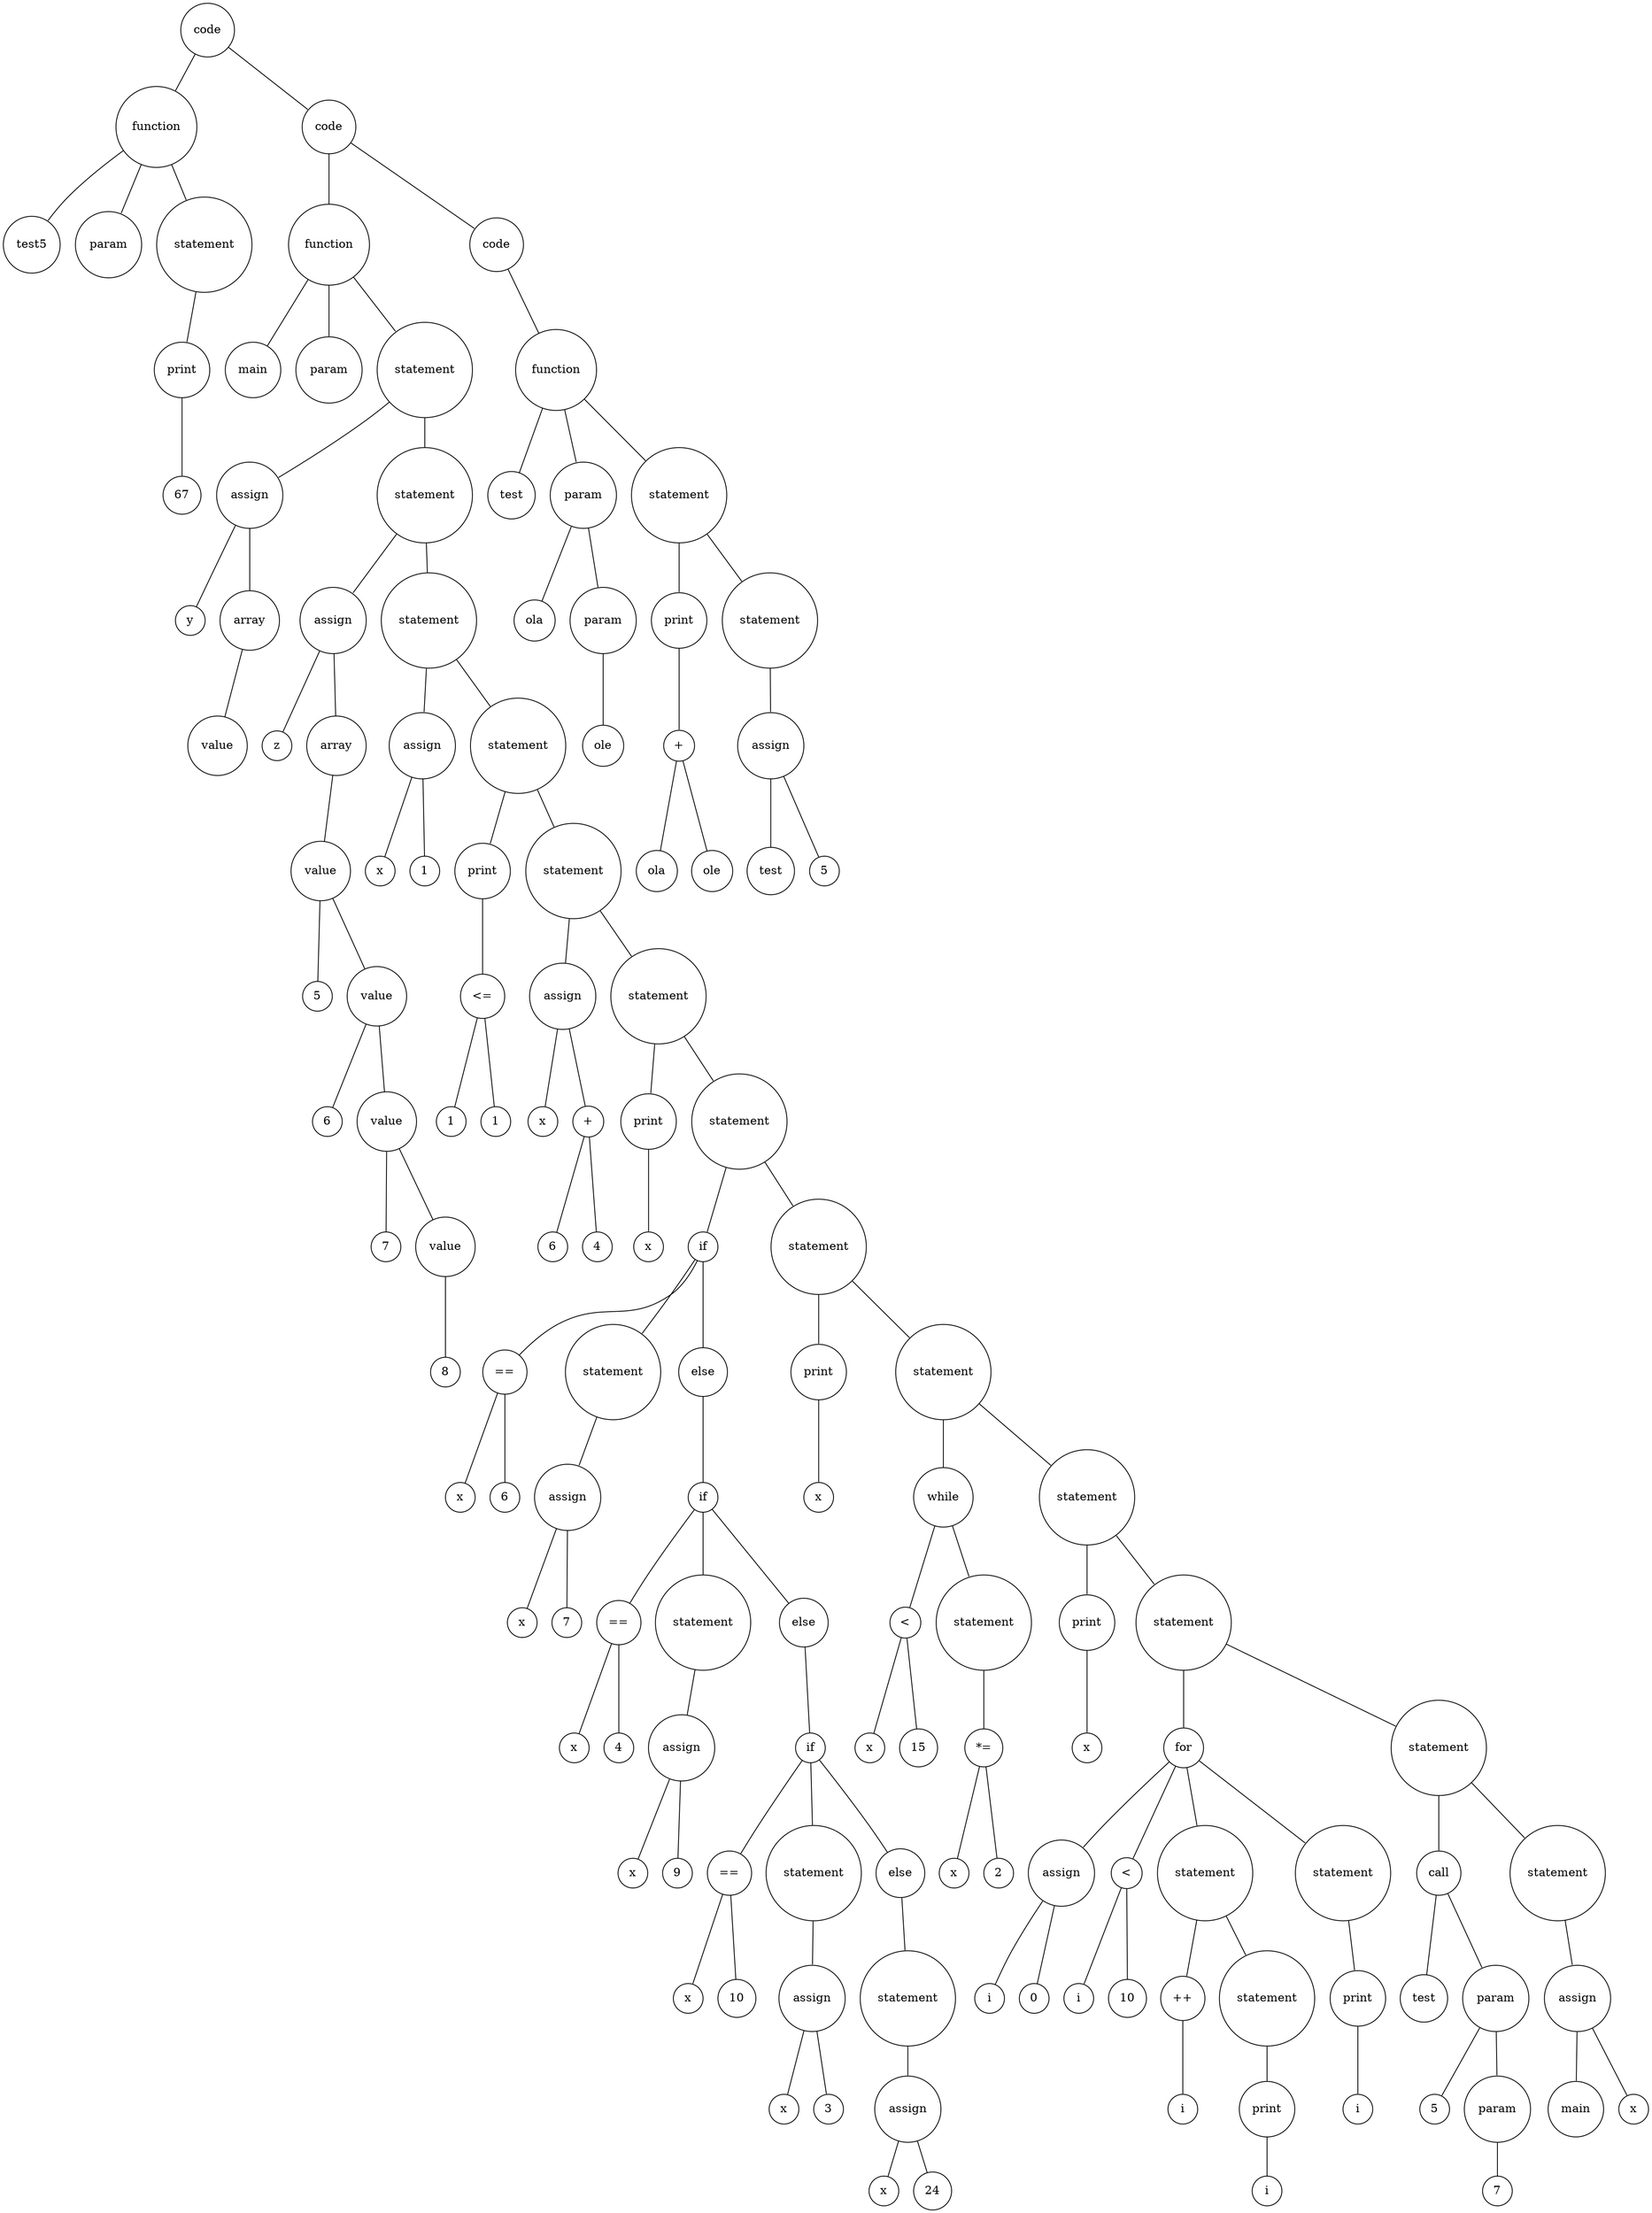 digraph {
	node [shape=circle]
	"22e2a24e-b9b1-4a10-9e2d-baccf67312e2" [label=code]
	"dd7349de-8fba-4ce5-a94b-16984efe1870" [label=function]
	"ebb73287-11e5-48c3-b0cc-904e7b837b0e" [label=test5]
	"dd7349de-8fba-4ce5-a94b-16984efe1870" -> "ebb73287-11e5-48c3-b0cc-904e7b837b0e" [arrowsize=0]
	"63e60ec3-69e7-4801-8ba3-90a0fd7765ee" [label=param]
	"dd7349de-8fba-4ce5-a94b-16984efe1870" -> "63e60ec3-69e7-4801-8ba3-90a0fd7765ee" [arrowsize=0]
	"396d4fab-1a40-42a3-8dd6-c91c39747061" [label=statement]
	"e1eb1b18-e833-41a6-8f2a-841316104203" [label=print]
	"982e8417-9cc0-42ca-b963-60b83b95bd0f" [label=67]
	"e1eb1b18-e833-41a6-8f2a-841316104203" -> "982e8417-9cc0-42ca-b963-60b83b95bd0f" [arrowsize=0]
	"396d4fab-1a40-42a3-8dd6-c91c39747061" -> "e1eb1b18-e833-41a6-8f2a-841316104203" [arrowsize=0]
	"dd7349de-8fba-4ce5-a94b-16984efe1870" -> "396d4fab-1a40-42a3-8dd6-c91c39747061" [arrowsize=0]
	"22e2a24e-b9b1-4a10-9e2d-baccf67312e2" -> "dd7349de-8fba-4ce5-a94b-16984efe1870" [arrowsize=0]
	"4e01a79f-ccb0-426f-a1fc-4b9f31a6343c" [label=code]
	"d6bf5593-bfb3-4c63-a895-63d9d68f43b5" [label=function]
	"5d438d86-0eae-494b-b783-522f20b5f213" [label=main]
	"d6bf5593-bfb3-4c63-a895-63d9d68f43b5" -> "5d438d86-0eae-494b-b783-522f20b5f213" [arrowsize=0]
	"4f8cc9f5-9964-42a8-9683-c5f02b9cda1d" [label=param]
	"d6bf5593-bfb3-4c63-a895-63d9d68f43b5" -> "4f8cc9f5-9964-42a8-9683-c5f02b9cda1d" [arrowsize=0]
	"6c4a0508-10fe-45b2-bbaa-80cd9a5e9452" [label=statement]
	"f94fbd86-383f-415e-bdf0-6ad10aa8009c" [label=assign]
	"89588057-89ab-48c9-ae36-d35ff9e5e6a1" [label=y]
	"f94fbd86-383f-415e-bdf0-6ad10aa8009c" -> "89588057-89ab-48c9-ae36-d35ff9e5e6a1" [arrowsize=0]
	"5ee83c9c-4042-47aa-8338-15a052ce5e40" [label=array]
	"dc6e64d8-132a-4d75-b23e-99959efa60d1" [label=value]
	"5ee83c9c-4042-47aa-8338-15a052ce5e40" -> "dc6e64d8-132a-4d75-b23e-99959efa60d1" [arrowsize=0]
	"f94fbd86-383f-415e-bdf0-6ad10aa8009c" -> "5ee83c9c-4042-47aa-8338-15a052ce5e40" [arrowsize=0]
	"6c4a0508-10fe-45b2-bbaa-80cd9a5e9452" -> "f94fbd86-383f-415e-bdf0-6ad10aa8009c" [arrowsize=0]
	"a447108d-bc70-43f2-a399-20e6af3945cf" [label=statement]
	"c7d15f13-3496-41d4-bd22-3ff1cc8b22bb" [label=assign]
	"523dcc35-d599-4da3-bdb3-c680a4ff3ba0" [label=z]
	"c7d15f13-3496-41d4-bd22-3ff1cc8b22bb" -> "523dcc35-d599-4da3-bdb3-c680a4ff3ba0" [arrowsize=0]
	"be7095f7-310f-493e-8924-d3be16ca144c" [label=array]
	"153d43c8-f38b-446e-93ee-5ee72f3fc59e" [label=value]
	"d1072034-2be2-4486-9a20-6d69bb8d30d2" [label=5]
	"153d43c8-f38b-446e-93ee-5ee72f3fc59e" -> "d1072034-2be2-4486-9a20-6d69bb8d30d2" [arrowsize=0]
	"eb441f5a-8203-4223-a8ca-5db48a3fd3df" [label=value]
	"2f645410-9f55-4506-b733-a83124698803" [label=6]
	"eb441f5a-8203-4223-a8ca-5db48a3fd3df" -> "2f645410-9f55-4506-b733-a83124698803" [arrowsize=0]
	"8ceb821f-64d4-4411-96cc-2bc0a010af8c" [label=value]
	"57250934-ac72-4559-a0ec-361ddff7359f" [label=7]
	"8ceb821f-64d4-4411-96cc-2bc0a010af8c" -> "57250934-ac72-4559-a0ec-361ddff7359f" [arrowsize=0]
	"6a68fe16-5312-4792-ba49-368d02b41890" [label=value]
	"b8b17163-a2d0-4729-9d49-ed3d6ba25c44" [label=8]
	"6a68fe16-5312-4792-ba49-368d02b41890" -> "b8b17163-a2d0-4729-9d49-ed3d6ba25c44" [arrowsize=0]
	"8ceb821f-64d4-4411-96cc-2bc0a010af8c" -> "6a68fe16-5312-4792-ba49-368d02b41890" [arrowsize=0]
	"eb441f5a-8203-4223-a8ca-5db48a3fd3df" -> "8ceb821f-64d4-4411-96cc-2bc0a010af8c" [arrowsize=0]
	"153d43c8-f38b-446e-93ee-5ee72f3fc59e" -> "eb441f5a-8203-4223-a8ca-5db48a3fd3df" [arrowsize=0]
	"be7095f7-310f-493e-8924-d3be16ca144c" -> "153d43c8-f38b-446e-93ee-5ee72f3fc59e" [arrowsize=0]
	"c7d15f13-3496-41d4-bd22-3ff1cc8b22bb" -> "be7095f7-310f-493e-8924-d3be16ca144c" [arrowsize=0]
	"a447108d-bc70-43f2-a399-20e6af3945cf" -> "c7d15f13-3496-41d4-bd22-3ff1cc8b22bb" [arrowsize=0]
	"91a06310-ffb2-4b8c-8c2a-4f6a3a7f08a3" [label=statement]
	"0a3964d8-bdb7-4e1d-ac91-8df3f925e1ca" [label=assign]
	"bf15027f-99c7-4db1-9c72-a63ffec9711e" [label=x]
	"0a3964d8-bdb7-4e1d-ac91-8df3f925e1ca" -> "bf15027f-99c7-4db1-9c72-a63ffec9711e" [arrowsize=0]
	"6ad0fc71-8950-46c3-85df-8abe6ddd1ca6" [label=1]
	"0a3964d8-bdb7-4e1d-ac91-8df3f925e1ca" -> "6ad0fc71-8950-46c3-85df-8abe6ddd1ca6" [arrowsize=0]
	"91a06310-ffb2-4b8c-8c2a-4f6a3a7f08a3" -> "0a3964d8-bdb7-4e1d-ac91-8df3f925e1ca" [arrowsize=0]
	"021610be-a836-4cc9-bb17-dbfb9159fb3b" [label=statement]
	"4a38230a-2028-4c40-ad08-ba599be0dc44" [label=print]
	"105d66ad-3b72-4740-a10d-631025b633bd" [label="<="]
	"a7d2384d-137e-439f-ad8b-8a9d85af7840" [label=1]
	"105d66ad-3b72-4740-a10d-631025b633bd" -> "a7d2384d-137e-439f-ad8b-8a9d85af7840" [arrowsize=0]
	"07d8ec38-3c0a-4b29-8eb8-c63e3012d92c" [label=1]
	"105d66ad-3b72-4740-a10d-631025b633bd" -> "07d8ec38-3c0a-4b29-8eb8-c63e3012d92c" [arrowsize=0]
	"4a38230a-2028-4c40-ad08-ba599be0dc44" -> "105d66ad-3b72-4740-a10d-631025b633bd" [arrowsize=0]
	"021610be-a836-4cc9-bb17-dbfb9159fb3b" -> "4a38230a-2028-4c40-ad08-ba599be0dc44" [arrowsize=0]
	"ab61f7af-fd10-46e4-8381-18eb873fbc3a" [label=statement]
	"1b6dd54c-0450-4013-a141-c1b978f74eca" [label=assign]
	"2af1653c-0121-453f-b928-f99e06f93363" [label=x]
	"1b6dd54c-0450-4013-a141-c1b978f74eca" -> "2af1653c-0121-453f-b928-f99e06f93363" [arrowsize=0]
	"f9623ae7-502c-4e80-a0d8-9a02f0a093da" [label="+"]
	"9aa125bd-456a-4d59-99fd-97a5ac200285" [label=6]
	"f9623ae7-502c-4e80-a0d8-9a02f0a093da" -> "9aa125bd-456a-4d59-99fd-97a5ac200285" [arrowsize=0]
	"1b985e45-d6d5-4c27-a7b6-68161ab916d2" [label=4]
	"f9623ae7-502c-4e80-a0d8-9a02f0a093da" -> "1b985e45-d6d5-4c27-a7b6-68161ab916d2" [arrowsize=0]
	"1b6dd54c-0450-4013-a141-c1b978f74eca" -> "f9623ae7-502c-4e80-a0d8-9a02f0a093da" [arrowsize=0]
	"ab61f7af-fd10-46e4-8381-18eb873fbc3a" -> "1b6dd54c-0450-4013-a141-c1b978f74eca" [arrowsize=0]
	"263760b3-8ac7-43ed-a80e-83d0a8ae65b5" [label=statement]
	"82e44e1e-87a3-455f-8aa8-261d574a7eb1" [label=print]
	"e812d11c-f124-443b-ac42-e5a63d9338cf" [label=x]
	"82e44e1e-87a3-455f-8aa8-261d574a7eb1" -> "e812d11c-f124-443b-ac42-e5a63d9338cf" [arrowsize=0]
	"263760b3-8ac7-43ed-a80e-83d0a8ae65b5" -> "82e44e1e-87a3-455f-8aa8-261d574a7eb1" [arrowsize=0]
	"bd624cc7-3a76-44e7-84b8-03051f3b41bc" [label=statement]
	"c8d52a52-a601-4429-ad62-36aa06b53b4e" [label=if]
	"6d30ac7f-c96d-4734-bfb2-a9b2be0ea4aa" [label="=="]
	"24ce69cb-7e63-4d0f-a9dd-44053d1ad5b6" [label=x]
	"6d30ac7f-c96d-4734-bfb2-a9b2be0ea4aa" -> "24ce69cb-7e63-4d0f-a9dd-44053d1ad5b6" [arrowsize=0]
	"688d9cde-c007-4ac8-9c65-eaf8c2e6616a" [label=6]
	"6d30ac7f-c96d-4734-bfb2-a9b2be0ea4aa" -> "688d9cde-c007-4ac8-9c65-eaf8c2e6616a" [arrowsize=0]
	"c8d52a52-a601-4429-ad62-36aa06b53b4e" -> "6d30ac7f-c96d-4734-bfb2-a9b2be0ea4aa" [arrowsize=0]
	"c0b6ea93-eefa-47d9-8766-5aa94d949535" [label=statement]
	"1b9acca7-4c13-4aac-b2de-34789c4199cd" [label=assign]
	"863ecf24-4bed-4b30-8f79-e85a3ab8e2b6" [label=x]
	"1b9acca7-4c13-4aac-b2de-34789c4199cd" -> "863ecf24-4bed-4b30-8f79-e85a3ab8e2b6" [arrowsize=0]
	"6db8b900-e47e-46bc-9838-595f121f4081" [label=7]
	"1b9acca7-4c13-4aac-b2de-34789c4199cd" -> "6db8b900-e47e-46bc-9838-595f121f4081" [arrowsize=0]
	"c0b6ea93-eefa-47d9-8766-5aa94d949535" -> "1b9acca7-4c13-4aac-b2de-34789c4199cd" [arrowsize=0]
	"c8d52a52-a601-4429-ad62-36aa06b53b4e" -> "c0b6ea93-eefa-47d9-8766-5aa94d949535" [arrowsize=0]
	"0e0dcf3d-13e0-43d8-a3a6-886d394450bb" [label=else]
	"bb88ce5c-1219-4b05-8c26-b64532f2a744" [label=if]
	"f7d0f8b9-19a9-474a-8c41-423c75e42736" [label="=="]
	"c44df2a9-442c-491c-8097-d6df248d3e59" [label=x]
	"f7d0f8b9-19a9-474a-8c41-423c75e42736" -> "c44df2a9-442c-491c-8097-d6df248d3e59" [arrowsize=0]
	"e7b3ba90-921b-4a7f-bd42-13440e9c16ed" [label=4]
	"f7d0f8b9-19a9-474a-8c41-423c75e42736" -> "e7b3ba90-921b-4a7f-bd42-13440e9c16ed" [arrowsize=0]
	"bb88ce5c-1219-4b05-8c26-b64532f2a744" -> "f7d0f8b9-19a9-474a-8c41-423c75e42736" [arrowsize=0]
	"ac282b3d-0c5b-45c9-91da-8b078ff390c6" [label=statement]
	"f64c972e-4e17-4077-9694-79a42926efa2" [label=assign]
	"b2abbe28-9a88-498c-b9f8-cb8a56e2f865" [label=x]
	"f64c972e-4e17-4077-9694-79a42926efa2" -> "b2abbe28-9a88-498c-b9f8-cb8a56e2f865" [arrowsize=0]
	"78534e0c-1c2b-411c-84b4-25a85b1a0070" [label=9]
	"f64c972e-4e17-4077-9694-79a42926efa2" -> "78534e0c-1c2b-411c-84b4-25a85b1a0070" [arrowsize=0]
	"ac282b3d-0c5b-45c9-91da-8b078ff390c6" -> "f64c972e-4e17-4077-9694-79a42926efa2" [arrowsize=0]
	"bb88ce5c-1219-4b05-8c26-b64532f2a744" -> "ac282b3d-0c5b-45c9-91da-8b078ff390c6" [arrowsize=0]
	"c0a8a12b-1c92-4b70-81d3-a7b92aaad5f5" [label=else]
	"28265e58-d8b3-4f14-8b36-ba6f627f244e" [label=if]
	"e1b72b1e-fd1f-40ca-a07c-62de0b404168" [label="=="]
	"6f1c34ac-c60a-403b-9f8e-48dfa0a8c27a" [label=x]
	"e1b72b1e-fd1f-40ca-a07c-62de0b404168" -> "6f1c34ac-c60a-403b-9f8e-48dfa0a8c27a" [arrowsize=0]
	"ec52e15b-8780-4769-bbd1-195bc27ece45" [label=10]
	"e1b72b1e-fd1f-40ca-a07c-62de0b404168" -> "ec52e15b-8780-4769-bbd1-195bc27ece45" [arrowsize=0]
	"28265e58-d8b3-4f14-8b36-ba6f627f244e" -> "e1b72b1e-fd1f-40ca-a07c-62de0b404168" [arrowsize=0]
	"252f1086-1778-462c-8e2d-44d856309634" [label=statement]
	"b542c2de-dcb5-46f2-81ad-0bf5f388827c" [label=assign]
	"869eb19c-e6bb-4788-8863-81d0daba96b7" [label=x]
	"b542c2de-dcb5-46f2-81ad-0bf5f388827c" -> "869eb19c-e6bb-4788-8863-81d0daba96b7" [arrowsize=0]
	"e325fb3f-fee4-4223-8db0-eb16bcd0f792" [label=3]
	"b542c2de-dcb5-46f2-81ad-0bf5f388827c" -> "e325fb3f-fee4-4223-8db0-eb16bcd0f792" [arrowsize=0]
	"252f1086-1778-462c-8e2d-44d856309634" -> "b542c2de-dcb5-46f2-81ad-0bf5f388827c" [arrowsize=0]
	"28265e58-d8b3-4f14-8b36-ba6f627f244e" -> "252f1086-1778-462c-8e2d-44d856309634" [arrowsize=0]
	"d22b94ca-cbc8-4b10-8edb-356888eec6a3" [label=else]
	"94ef528b-b376-40cb-9918-7c99dc62d034" [label=statement]
	"4df287a7-c0eb-4998-8351-49d4a8295055" [label=assign]
	"e46264d2-f4e9-4b33-998b-65ffd625f636" [label=x]
	"4df287a7-c0eb-4998-8351-49d4a8295055" -> "e46264d2-f4e9-4b33-998b-65ffd625f636" [arrowsize=0]
	"acd87660-2916-4db9-8d1b-d11ce1be86e6" [label=24]
	"4df287a7-c0eb-4998-8351-49d4a8295055" -> "acd87660-2916-4db9-8d1b-d11ce1be86e6" [arrowsize=0]
	"94ef528b-b376-40cb-9918-7c99dc62d034" -> "4df287a7-c0eb-4998-8351-49d4a8295055" [arrowsize=0]
	"d22b94ca-cbc8-4b10-8edb-356888eec6a3" -> "94ef528b-b376-40cb-9918-7c99dc62d034" [arrowsize=0]
	"28265e58-d8b3-4f14-8b36-ba6f627f244e" -> "d22b94ca-cbc8-4b10-8edb-356888eec6a3" [arrowsize=0]
	"c0a8a12b-1c92-4b70-81d3-a7b92aaad5f5" -> "28265e58-d8b3-4f14-8b36-ba6f627f244e" [arrowsize=0]
	"bb88ce5c-1219-4b05-8c26-b64532f2a744" -> "c0a8a12b-1c92-4b70-81d3-a7b92aaad5f5" [arrowsize=0]
	"0e0dcf3d-13e0-43d8-a3a6-886d394450bb" -> "bb88ce5c-1219-4b05-8c26-b64532f2a744" [arrowsize=0]
	"c8d52a52-a601-4429-ad62-36aa06b53b4e" -> "0e0dcf3d-13e0-43d8-a3a6-886d394450bb" [arrowsize=0]
	"bd624cc7-3a76-44e7-84b8-03051f3b41bc" -> "c8d52a52-a601-4429-ad62-36aa06b53b4e" [arrowsize=0]
	"e0275bcb-533c-48a9-b4c7-9fbb1c378a06" [label=statement]
	"57af3568-e6f3-45d5-bc41-2adf5601111a" [label=print]
	"f153d215-79ca-49b5-8d72-fe1e2f59307a" [label=x]
	"57af3568-e6f3-45d5-bc41-2adf5601111a" -> "f153d215-79ca-49b5-8d72-fe1e2f59307a" [arrowsize=0]
	"e0275bcb-533c-48a9-b4c7-9fbb1c378a06" -> "57af3568-e6f3-45d5-bc41-2adf5601111a" [arrowsize=0]
	"4aa367d3-57ec-4880-86ca-3cadab356951" [label=statement]
	"6c2e445b-7c10-4197-b56d-c103d95e985f" [label=while]
	"30745030-9f3e-4b2f-9226-eb343c7057c4" [label="<"]
	"22610028-be70-44d4-b354-9755280bdebf" [label=x]
	"30745030-9f3e-4b2f-9226-eb343c7057c4" -> "22610028-be70-44d4-b354-9755280bdebf" [arrowsize=0]
	"a3c7e755-33be-41a5-a90b-a093ed90a6b8" [label=15]
	"30745030-9f3e-4b2f-9226-eb343c7057c4" -> "a3c7e755-33be-41a5-a90b-a093ed90a6b8" [arrowsize=0]
	"6c2e445b-7c10-4197-b56d-c103d95e985f" -> "30745030-9f3e-4b2f-9226-eb343c7057c4" [arrowsize=0]
	"baa11041-9b59-47a3-9cbd-c8b1f86ab35a" [label=statement]
	"ce16358a-6543-4522-b3b9-2cec0e6e4122" [label="*="]
	"09aee01a-14e6-4c60-aa67-98960bf50af4" [label=x]
	"ce16358a-6543-4522-b3b9-2cec0e6e4122" -> "09aee01a-14e6-4c60-aa67-98960bf50af4" [arrowsize=0]
	"e6d0887a-8e37-4fb8-9012-1374b1092670" [label=2]
	"ce16358a-6543-4522-b3b9-2cec0e6e4122" -> "e6d0887a-8e37-4fb8-9012-1374b1092670" [arrowsize=0]
	"baa11041-9b59-47a3-9cbd-c8b1f86ab35a" -> "ce16358a-6543-4522-b3b9-2cec0e6e4122" [arrowsize=0]
	"6c2e445b-7c10-4197-b56d-c103d95e985f" -> "baa11041-9b59-47a3-9cbd-c8b1f86ab35a" [arrowsize=0]
	"4aa367d3-57ec-4880-86ca-3cadab356951" -> "6c2e445b-7c10-4197-b56d-c103d95e985f" [arrowsize=0]
	"1645ef96-3004-4ded-a837-b9e58f107430" [label=statement]
	"7ee3cbc4-5319-4ed2-b735-fb160b753787" [label=print]
	"326a1225-ed32-4701-8d01-b8788f2d2113" [label=x]
	"7ee3cbc4-5319-4ed2-b735-fb160b753787" -> "326a1225-ed32-4701-8d01-b8788f2d2113" [arrowsize=0]
	"1645ef96-3004-4ded-a837-b9e58f107430" -> "7ee3cbc4-5319-4ed2-b735-fb160b753787" [arrowsize=0]
	"bd58b27a-1336-407b-b8ec-5ec27dc2f908" [label=statement]
	"4208acc9-43bd-4d82-bfe9-a8fda6dfb495" [label=for]
	"8011ff96-c739-447b-a8b3-a6fbe4fcfd17" [label=assign]
	"3732f007-72ce-433f-b877-1fde5df4bbd8" [label=i]
	"8011ff96-c739-447b-a8b3-a6fbe4fcfd17" -> "3732f007-72ce-433f-b877-1fde5df4bbd8" [arrowsize=0]
	"d2c2a50e-1d96-4b88-93d2-7dfe36a448b0" [label=0]
	"8011ff96-c739-447b-a8b3-a6fbe4fcfd17" -> "d2c2a50e-1d96-4b88-93d2-7dfe36a448b0" [arrowsize=0]
	"4208acc9-43bd-4d82-bfe9-a8fda6dfb495" -> "8011ff96-c739-447b-a8b3-a6fbe4fcfd17" [arrowsize=0]
	"ed41d75a-ef73-4644-a3da-f5e086e1c16e" [label="<"]
	"dd2d8434-518b-4993-b431-a4bf9e0fcad1" [label=i]
	"ed41d75a-ef73-4644-a3da-f5e086e1c16e" -> "dd2d8434-518b-4993-b431-a4bf9e0fcad1" [arrowsize=0]
	"4cb310ea-fb93-4270-a9dc-a526dcdff37c" [label=10]
	"ed41d75a-ef73-4644-a3da-f5e086e1c16e" -> "4cb310ea-fb93-4270-a9dc-a526dcdff37c" [arrowsize=0]
	"4208acc9-43bd-4d82-bfe9-a8fda6dfb495" -> "ed41d75a-ef73-4644-a3da-f5e086e1c16e" [arrowsize=0]
	"cb3db238-09e2-4d28-8597-37cd0fe16856" [label=statement]
	"1a0c2037-860b-4421-9e17-bbd5d756141d" [label="++"]
	"4a6cbbed-da6e-46f7-8734-a806c51b02f2" [label=i]
	"1a0c2037-860b-4421-9e17-bbd5d756141d" -> "4a6cbbed-da6e-46f7-8734-a806c51b02f2" [arrowsize=0]
	"cb3db238-09e2-4d28-8597-37cd0fe16856" -> "1a0c2037-860b-4421-9e17-bbd5d756141d" [arrowsize=0]
	"d7925292-9298-4278-a6f3-841286cf2ae3" [label=statement]
	"2b8521fe-7127-4c9a-bb08-98cfb4c355e5" [label=print]
	"ad7bfbfa-03e4-4552-bed3-e05e5e14655b" [label=i]
	"2b8521fe-7127-4c9a-bb08-98cfb4c355e5" -> "ad7bfbfa-03e4-4552-bed3-e05e5e14655b" [arrowsize=0]
	"d7925292-9298-4278-a6f3-841286cf2ae3" -> "2b8521fe-7127-4c9a-bb08-98cfb4c355e5" [arrowsize=0]
	"cb3db238-09e2-4d28-8597-37cd0fe16856" -> "d7925292-9298-4278-a6f3-841286cf2ae3" [arrowsize=0]
	"4208acc9-43bd-4d82-bfe9-a8fda6dfb495" -> "cb3db238-09e2-4d28-8597-37cd0fe16856" [arrowsize=0]
	"fca2cf59-7c1e-451c-b1da-a3fe1922ed59" [label=statement]
	"c94fc6c8-6d3e-4cbf-a218-80edfd63e26f" [label=print]
	"59ae6447-6efb-441d-97e5-096c8bb251f7" [label=i]
	"c94fc6c8-6d3e-4cbf-a218-80edfd63e26f" -> "59ae6447-6efb-441d-97e5-096c8bb251f7" [arrowsize=0]
	"fca2cf59-7c1e-451c-b1da-a3fe1922ed59" -> "c94fc6c8-6d3e-4cbf-a218-80edfd63e26f" [arrowsize=0]
	"4208acc9-43bd-4d82-bfe9-a8fda6dfb495" -> "fca2cf59-7c1e-451c-b1da-a3fe1922ed59" [arrowsize=0]
	"bd58b27a-1336-407b-b8ec-5ec27dc2f908" -> "4208acc9-43bd-4d82-bfe9-a8fda6dfb495" [arrowsize=0]
	"0f3375af-48d8-42a0-8206-a6d6ba430485" [label=statement]
	"4101c021-0160-48e7-8814-edf49fa8a77c" [label=call]
	"a603bf52-4b94-4ada-a645-e0cf88e6cfb5" [label=test]
	"4101c021-0160-48e7-8814-edf49fa8a77c" -> "a603bf52-4b94-4ada-a645-e0cf88e6cfb5" [arrowsize=0]
	"539d2e20-5349-4333-96e3-736cfbaaa136" [label=param]
	"3437a04d-259f-48f9-87b2-3012b8babd29" [label=5]
	"539d2e20-5349-4333-96e3-736cfbaaa136" -> "3437a04d-259f-48f9-87b2-3012b8babd29" [arrowsize=0]
	"d457aa8a-4c66-4ed4-b8a6-e8ee9b67a688" [label=param]
	"fa9cdd92-cff4-4483-adf8-66cf2469fafc" [label=7]
	"d457aa8a-4c66-4ed4-b8a6-e8ee9b67a688" -> "fa9cdd92-cff4-4483-adf8-66cf2469fafc" [arrowsize=0]
	"539d2e20-5349-4333-96e3-736cfbaaa136" -> "d457aa8a-4c66-4ed4-b8a6-e8ee9b67a688" [arrowsize=0]
	"4101c021-0160-48e7-8814-edf49fa8a77c" -> "539d2e20-5349-4333-96e3-736cfbaaa136" [arrowsize=0]
	"0f3375af-48d8-42a0-8206-a6d6ba430485" -> "4101c021-0160-48e7-8814-edf49fa8a77c" [arrowsize=0]
	"afd3afad-02de-491e-a669-73007f75ddd8" [label=statement]
	"d86c4d15-4e88-4ba9-8ff7-c09bd37b9166" [label=assign]
	"6b9d5823-b03e-469c-a241-5b78a47ed7bf" [label=main]
	"d86c4d15-4e88-4ba9-8ff7-c09bd37b9166" -> "6b9d5823-b03e-469c-a241-5b78a47ed7bf" [arrowsize=0]
	"7dd76f5d-a67b-4bbe-83f9-0dcba2178383" [label=x]
	"d86c4d15-4e88-4ba9-8ff7-c09bd37b9166" -> "7dd76f5d-a67b-4bbe-83f9-0dcba2178383" [arrowsize=0]
	"afd3afad-02de-491e-a669-73007f75ddd8" -> "d86c4d15-4e88-4ba9-8ff7-c09bd37b9166" [arrowsize=0]
	"0f3375af-48d8-42a0-8206-a6d6ba430485" -> "afd3afad-02de-491e-a669-73007f75ddd8" [arrowsize=0]
	"bd58b27a-1336-407b-b8ec-5ec27dc2f908" -> "0f3375af-48d8-42a0-8206-a6d6ba430485" [arrowsize=0]
	"1645ef96-3004-4ded-a837-b9e58f107430" -> "bd58b27a-1336-407b-b8ec-5ec27dc2f908" [arrowsize=0]
	"4aa367d3-57ec-4880-86ca-3cadab356951" -> "1645ef96-3004-4ded-a837-b9e58f107430" [arrowsize=0]
	"e0275bcb-533c-48a9-b4c7-9fbb1c378a06" -> "4aa367d3-57ec-4880-86ca-3cadab356951" [arrowsize=0]
	"bd624cc7-3a76-44e7-84b8-03051f3b41bc" -> "e0275bcb-533c-48a9-b4c7-9fbb1c378a06" [arrowsize=0]
	"263760b3-8ac7-43ed-a80e-83d0a8ae65b5" -> "bd624cc7-3a76-44e7-84b8-03051f3b41bc" [arrowsize=0]
	"ab61f7af-fd10-46e4-8381-18eb873fbc3a" -> "263760b3-8ac7-43ed-a80e-83d0a8ae65b5" [arrowsize=0]
	"021610be-a836-4cc9-bb17-dbfb9159fb3b" -> "ab61f7af-fd10-46e4-8381-18eb873fbc3a" [arrowsize=0]
	"91a06310-ffb2-4b8c-8c2a-4f6a3a7f08a3" -> "021610be-a836-4cc9-bb17-dbfb9159fb3b" [arrowsize=0]
	"a447108d-bc70-43f2-a399-20e6af3945cf" -> "91a06310-ffb2-4b8c-8c2a-4f6a3a7f08a3" [arrowsize=0]
	"6c4a0508-10fe-45b2-bbaa-80cd9a5e9452" -> "a447108d-bc70-43f2-a399-20e6af3945cf" [arrowsize=0]
	"d6bf5593-bfb3-4c63-a895-63d9d68f43b5" -> "6c4a0508-10fe-45b2-bbaa-80cd9a5e9452" [arrowsize=0]
	"4e01a79f-ccb0-426f-a1fc-4b9f31a6343c" -> "d6bf5593-bfb3-4c63-a895-63d9d68f43b5" [arrowsize=0]
	"7b646533-2703-4df4-bb2b-ffc87ecc81aa" [label=code]
	"3c03d1d1-45aa-4562-9b71-608f172ca393" [label=function]
	"ccb07923-33de-4616-bb59-2e2c91b0aa38" [label=test]
	"3c03d1d1-45aa-4562-9b71-608f172ca393" -> "ccb07923-33de-4616-bb59-2e2c91b0aa38" [arrowsize=0]
	"46b6d27d-5532-4096-9e90-101af16ba68c" [label=param]
	"9490c00b-40a8-4542-b6bd-cc7227239bf0" [label=ola]
	"46b6d27d-5532-4096-9e90-101af16ba68c" -> "9490c00b-40a8-4542-b6bd-cc7227239bf0" [arrowsize=0]
	"38b0fe53-a8b5-4df9-8754-7249d713226d" [label=param]
	"8b90b0be-aa8a-40e3-a4c9-4d0eb13752e6" [label=ole]
	"38b0fe53-a8b5-4df9-8754-7249d713226d" -> "8b90b0be-aa8a-40e3-a4c9-4d0eb13752e6" [arrowsize=0]
	"46b6d27d-5532-4096-9e90-101af16ba68c" -> "38b0fe53-a8b5-4df9-8754-7249d713226d" [arrowsize=0]
	"3c03d1d1-45aa-4562-9b71-608f172ca393" -> "46b6d27d-5532-4096-9e90-101af16ba68c" [arrowsize=0]
	"1a7de1a4-eb2a-47b2-b4a8-5a5358b11327" [label=statement]
	"577516b8-0a43-41c2-b59e-c8961374bbc8" [label=print]
	"abb1626d-eb70-47d4-87a5-f1650a65c27c" [label="+"]
	"a097052b-8da0-49a6-83be-ddba626ee938" [label=ola]
	"abb1626d-eb70-47d4-87a5-f1650a65c27c" -> "a097052b-8da0-49a6-83be-ddba626ee938" [arrowsize=0]
	"8610d5de-6e09-4d56-9a3c-d7f60dff8a00" [label=ole]
	"abb1626d-eb70-47d4-87a5-f1650a65c27c" -> "8610d5de-6e09-4d56-9a3c-d7f60dff8a00" [arrowsize=0]
	"577516b8-0a43-41c2-b59e-c8961374bbc8" -> "abb1626d-eb70-47d4-87a5-f1650a65c27c" [arrowsize=0]
	"1a7de1a4-eb2a-47b2-b4a8-5a5358b11327" -> "577516b8-0a43-41c2-b59e-c8961374bbc8" [arrowsize=0]
	"d9aaf1fe-7874-4f78-8601-a7687010ad91" [label=statement]
	"a3d6b564-f2a7-4666-afeb-e7d81a7c4f13" [label=assign]
	"5a0d0e97-f01b-4b02-8de5-1c519d89d3ab" [label=test]
	"a3d6b564-f2a7-4666-afeb-e7d81a7c4f13" -> "5a0d0e97-f01b-4b02-8de5-1c519d89d3ab" [arrowsize=0]
	"5ea9a5ab-1b52-404c-ac40-a4bc4922255e" [label=5]
	"a3d6b564-f2a7-4666-afeb-e7d81a7c4f13" -> "5ea9a5ab-1b52-404c-ac40-a4bc4922255e" [arrowsize=0]
	"d9aaf1fe-7874-4f78-8601-a7687010ad91" -> "a3d6b564-f2a7-4666-afeb-e7d81a7c4f13" [arrowsize=0]
	"1a7de1a4-eb2a-47b2-b4a8-5a5358b11327" -> "d9aaf1fe-7874-4f78-8601-a7687010ad91" [arrowsize=0]
	"3c03d1d1-45aa-4562-9b71-608f172ca393" -> "1a7de1a4-eb2a-47b2-b4a8-5a5358b11327" [arrowsize=0]
	"7b646533-2703-4df4-bb2b-ffc87ecc81aa" -> "3c03d1d1-45aa-4562-9b71-608f172ca393" [arrowsize=0]
	"4e01a79f-ccb0-426f-a1fc-4b9f31a6343c" -> "7b646533-2703-4df4-bb2b-ffc87ecc81aa" [arrowsize=0]
	"22e2a24e-b9b1-4a10-9e2d-baccf67312e2" -> "4e01a79f-ccb0-426f-a1fc-4b9f31a6343c" [arrowsize=0]
}
